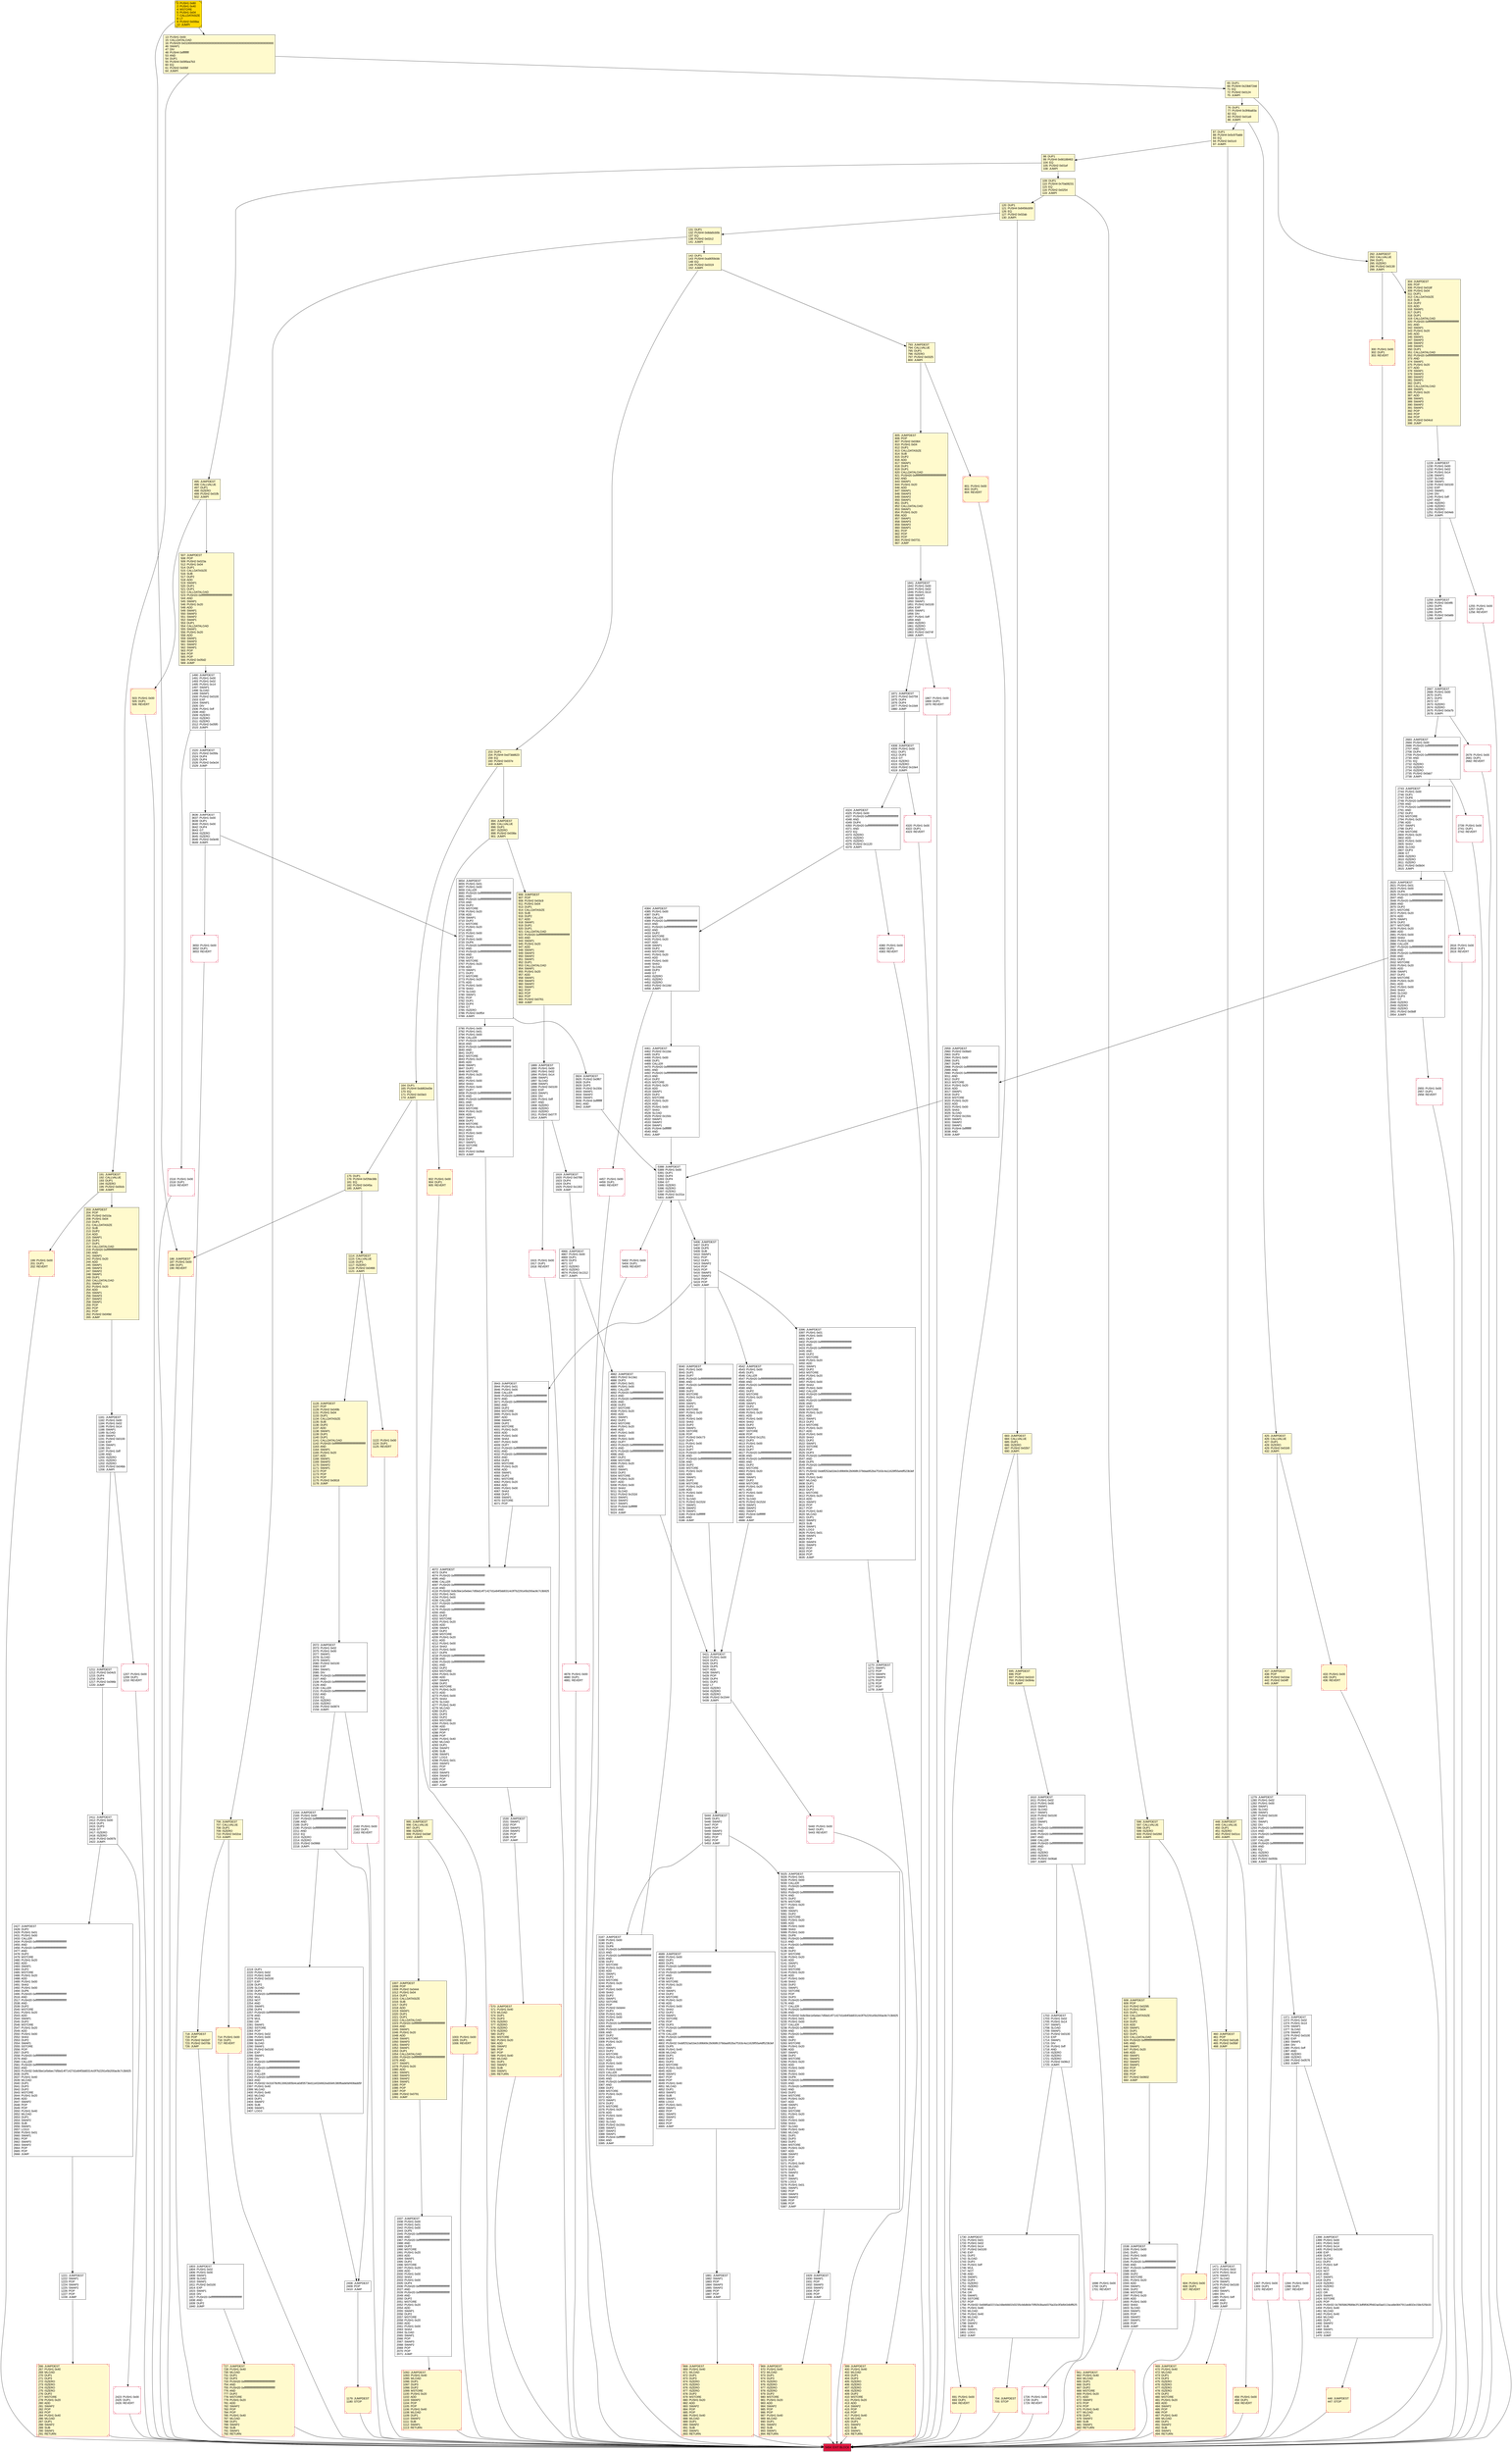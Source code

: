 digraph G {
bgcolor=transparent rankdir=UD;
node [shape=box style=filled color=black fillcolor=white fontname=arial fontcolor=black];
1702 [label="1702: JUMPDEST\l1703: PUSH1 0x02\l1705: PUSH1 0x14\l1707: SWAP1\l1708: SLOAD\l1709: SWAP1\l1710: PUSH2 0x0100\l1713: EXP\l1714: SWAP1\l1715: DIV\l1716: PUSH1 0xff\l1718: AND\l1719: ISZERO\l1720: ISZERO\l1721: ISZERO\l1722: PUSH2 0x06c2\l1725: JUMPI\l" ];
1698 [label="1698: PUSH1 0x00\l1700: DUP1\l1701: REVERT\l" shape=Msquare color=crimson ];
1871 [label="1871: JUMPDEST\l1872: PUSH2 0x0759\l1875: DUP4\l1876: DUP4\l1877: PUSH2 0x10d4\l1880: JUMP\l" ];
570 [label="570: JUMPDEST\l571: PUSH1 0x40\l573: MLOAD\l574: DUP1\l575: DUP3\l576: ISZERO\l577: ISZERO\l578: ISZERO\l579: ISZERO\l580: DUP2\l581: MSTORE\l582: PUSH1 0x20\l584: ADD\l585: SWAP2\l586: POP\l587: POP\l588: PUSH1 0x40\l590: MLOAD\l591: DUP1\l592: SWAP2\l593: SUB\l594: SWAP1\l595: RETURN\l" fillcolor=lemonchiffon shape=Msquare color=crimson ];
683 [label="683: JUMPDEST\l684: CALLVALUE\l685: DUP1\l686: ISZERO\l687: PUSH2 0x02b7\l690: JUMPI\l" fillcolor=lemonchiffon ];
1279 [label="1279: JUMPDEST\l1280: PUSH1 0x02\l1282: PUSH1 0x00\l1284: SWAP1\l1285: SLOAD\l1286: SWAP1\l1287: PUSH2 0x0100\l1290: EXP\l1291: SWAP1\l1292: DIV\l1293: PUSH20 0xffffffffffffffffffffffffffffffffffffffff\l1314: AND\l1315: PUSH20 0xffffffffffffffffffffffffffffffffffffffff\l1336: AND\l1337: CALLER\l1338: PUSH20 0xffffffffffffffffffffffffffffffffffffffff\l1359: AND\l1360: EQ\l1361: ISZERO\l1362: ISZERO\l1363: PUSH2 0x055b\l1366: JUMPI\l" ];
1520 [label="1520: JUMPDEST\l1521: PUSH2 0x05fa\l1524: DUP4\l1525: DUP4\l1526: PUSH2 0x0e34\l1529: JUMP\l" ];
1471 [label="1471: JUMPDEST\l1472: PUSH1 0x02\l1474: PUSH1 0x14\l1476: SWAP1\l1477: SLOAD\l1478: SWAP1\l1479: PUSH2 0x0100\l1482: EXP\l1483: SWAP1\l1484: DIV\l1485: PUSH1 0xff\l1487: AND\l1488: DUP2\l1489: JUMP\l" ];
1179 [label="1179: JUMPDEST\l1180: STOP\l" fillcolor=lemonchiffon shape=Msquare color=crimson ];
433 [label="433: PUSH1 0x00\l435: DUP1\l436: REVERT\l" fillcolor=lemonchiffon shape=Msquare color=crimson ];
691 [label="691: PUSH1 0x00\l693: DUP1\l694: REVERT\l" fillcolor=lemonchiffon shape=Msquare color=crimson ];
2739 [label="2739: PUSH1 0x00\l2741: DUP1\l2742: REVERT\l" shape=Msquare color=crimson ];
1937 [label="1937: JUMPDEST\l1938: PUSH1 0x00\l1940: PUSH1 0x01\l1942: PUSH1 0x00\l1944: DUP5\l1945: PUSH20 0xffffffffffffffffffffffffffffffffffffffff\l1966: AND\l1967: PUSH20 0xffffffffffffffffffffffffffffffffffffffff\l1988: AND\l1989: DUP2\l1990: MSTORE\l1991: PUSH1 0x20\l1993: ADD\l1994: SWAP1\l1995: DUP2\l1996: MSTORE\l1997: PUSH1 0x20\l1999: ADD\l2000: PUSH1 0x00\l2002: SHA3\l2003: PUSH1 0x00\l2005: DUP4\l2006: PUSH20 0xffffffffffffffffffffffffffffffffffffffff\l2027: AND\l2028: PUSH20 0xffffffffffffffffffffffffffffffffffffffff\l2049: AND\l2050: DUP2\l2051: MSTORE\l2052: PUSH1 0x20\l2054: ADD\l2055: SWAP1\l2056: DUP2\l2057: MSTORE\l2058: PUSH1 0x20\l2060: ADD\l2061: PUSH1 0x00\l2063: SHA3\l2064: SLOAD\l2065: SWAP1\l2066: POP\l2067: SWAP3\l2068: SWAP2\l2069: POP\l2070: POP\l2071: JUMP\l" ];
1207 [label="1207: PUSH1 0x00\l1209: DUP1\l1210: REVERT\l" shape=Msquare color=crimson ];
5406 [label="5406: JUMPDEST\l5407: DUP3\l5408: DUP5\l5409: SUB\l5410: SWAP1\l5411: POP\l5412: DUP1\l5413: SWAP2\l5414: POP\l5415: POP\l5416: SWAP3\l5417: SWAP2\l5418: POP\l5419: POP\l5420: JUMP\l" ];
425 [label="425: JUMPDEST\l426: CALLVALUE\l427: DUP1\l428: ISZERO\l429: PUSH2 0x01b5\l432: JUMPI\l" fillcolor=lemonchiffon ];
1726 [label="1726: PUSH1 0x00\l1728: DUP1\l1729: REVERT\l" shape=Msquare color=crimson ];
1398 [label="1398: JUMPDEST\l1399: PUSH1 0x00\l1401: PUSH1 0x02\l1403: PUSH1 0x14\l1405: PUSH2 0x0100\l1408: EXP\l1409: DUP2\l1410: SLOAD\l1411: DUP2\l1412: PUSH1 0xff\l1414: MUL\l1415: NOT\l1416: AND\l1417: SWAP1\l1418: DUP4\l1419: ISZERO\l1420: ISZERO\l1421: MUL\l1422: OR\l1423: SWAP1\l1424: SSTORE\l1425: POP\l1426: PUSH32 0x7805862f689e2f13df9f062ff482ad3ad112aca9e0847911ed832e158c525b33\l1459: PUSH1 0x40\l1461: MLOAD\l1462: PUSH1 0x40\l1464: MLOAD\l1465: DUP1\l1466: SWAP2\l1467: SUB\l1468: SWAP1\l1469: LOG1\l1470: JUMP\l" ];
2072 [label="2072: JUMPDEST\l2073: PUSH1 0x02\l2075: PUSH1 0x00\l2077: SWAP1\l2078: SLOAD\l2079: SWAP1\l2080: PUSH2 0x0100\l2083: EXP\l2084: SWAP1\l2085: DIV\l2086: PUSH20 0xffffffffffffffffffffffffffffffffffffffff\l2107: AND\l2108: PUSH20 0xffffffffffffffffffffffffffffffffffffffff\l2129: AND\l2130: CALLER\l2131: PUSH20 0xffffffffffffffffffffffffffffffffffffffff\l2152: AND\l2153: EQ\l2154: ISZERO\l2155: ISZERO\l2156: PUSH2 0x0874\l2159: JUMPI\l" ];
661 [label="661: JUMPDEST\l662: PUSH1 0x40\l664: MLOAD\l665: DUP1\l666: DUP3\l667: DUP2\l668: MSTORE\l669: PUSH1 0x20\l671: ADD\l672: SWAP2\l673: POP\l674: POP\l675: PUSH1 0x40\l677: MLOAD\l678: DUP1\l679: SWAP2\l680: SUB\l681: SWAP1\l682: RETURN\l" fillcolor=lemonchiffon shape=Msquare color=crimson ];
13 [label="13: PUSH1 0x00\l15: CALLDATALOAD\l16: PUSH29 0x0100000000000000000000000000000000000000000000000000000000\l46: SWAP1\l47: DIV\l48: PUSH4 0xffffffff\l53: AND\l54: DUP1\l55: PUSH4 0x095ea7b3\l60: EQ\l61: PUSH2 0x00bf\l64: JUMPI\l" fillcolor=lemonchiffon ];
718 [label="718: JUMPDEST\l719: POP\l720: PUSH2 0x02d7\l723: PUSH2 0x070b\l726: JUMP\l" fillcolor=lemonchiffon ];
902 [label="902: PUSH1 0x00\l904: DUP1\l905: REVERT\l" fillcolor=lemonchiffon shape=Msquare color=crimson ];
1929 [label="1929: JUMPDEST\l1930: SWAP1\l1931: POP\l1932: SWAP3\l1933: SWAP2\l1934: POP\l1935: POP\l1936: JUMP\l" ];
5444 [label="5444: JUMPDEST\l5445: DUP1\l5446: SWAP2\l5447: POP\l5448: POP\l5449: SWAP3\l5450: SWAP2\l5451: POP\l5452: POP\l5453: JUMP\l" ];
446 [label="446: JUMPDEST\l447: STOP\l" fillcolor=lemonchiffon shape=Msquare color=crimson ];
2955 [label="2955: PUSH1 0x00\l2957: DUP1\l2958: REVERT\l" shape=Msquare color=crimson ];
5421 [label="5421: JUMPDEST\l5422: PUSH1 0x00\l5424: DUP1\l5425: DUP3\l5426: DUP5\l5427: ADD\l5428: SWAP1\l5429: POP\l5430: DUP4\l5431: DUP2\l5432: LT\l5433: ISZERO\l5434: ISZERO\l5435: ISZERO\l5436: PUSH2 0x1544\l5439: JUMPI\l" ];
805 [label="805: JUMPDEST\l806: POP\l807: PUSH2 0x0364\l810: PUSH1 0x04\l812: DUP1\l813: CALLDATASIZE\l814: SUB\l815: DUP2\l816: ADD\l817: SWAP1\l818: DUP1\l819: DUP1\l820: CALLDATALOAD\l821: PUSH20 0xffffffffffffffffffffffffffffffffffffffff\l842: AND\l843: SWAP1\l844: PUSH1 0x20\l846: ADD\l847: SWAP1\l848: SWAP3\l849: SWAP2\l850: SWAP1\l851: DUP1\l852: CALLDATALOAD\l853: SWAP1\l854: PUSH1 0x20\l856: ADD\l857: SWAP1\l858: SWAP3\l859: SWAP2\l860: SWAP1\l861: POP\l862: POP\l863: POP\l864: PUSH2 0x0731\l867: JUMP\l" fillcolor=lemonchiffon ];
2411 [label="2411: JUMPDEST\l2412: PUSH1 0x00\l2414: DUP1\l2415: DUP3\l2416: GT\l2417: ISZERO\l2418: ISZERO\l2419: PUSH2 0x097b\l2422: JUMPI\l" ];
1841 [label="1841: JUMPDEST\l1842: PUSH1 0x00\l1844: PUSH1 0x02\l1846: PUSH1 0x14\l1848: SWAP1\l1849: SLOAD\l1850: SWAP1\l1851: PUSH2 0x0100\l1854: EXP\l1855: SWAP1\l1856: DIV\l1857: PUSH1 0xff\l1859: AND\l1860: ISZERO\l1861: ISZERO\l1862: ISZERO\l1863: PUSH2 0x074f\l1866: JUMPI\l" ];
4072 [label="4072: JUMPDEST\l4073: DUP4\l4074: PUSH20 0xffffffffffffffffffffffffffffffffffffffff\l4095: AND\l4096: CALLER\l4097: PUSH20 0xffffffffffffffffffffffffffffffffffffffff\l4118: AND\l4119: PUSH32 0x8c5be1e5ebec7d5bd14f71427d1e84f3dd0314c0f7b2291e5b200ac8c7c3b925\l4152: PUSH1 0x01\l4154: PUSH1 0x00\l4156: CALLER\l4157: PUSH20 0xffffffffffffffffffffffffffffffffffffffff\l4178: AND\l4179: PUSH20 0xffffffffffffffffffffffffffffffffffffffff\l4200: AND\l4201: DUP2\l4202: MSTORE\l4203: PUSH1 0x20\l4205: ADD\l4206: SWAP1\l4207: DUP2\l4208: MSTORE\l4209: PUSH1 0x20\l4211: ADD\l4212: PUSH1 0x00\l4214: SHA3\l4215: PUSH1 0x00\l4217: DUP9\l4218: PUSH20 0xffffffffffffffffffffffffffffffffffffffff\l4239: AND\l4240: PUSH20 0xffffffffffffffffffffffffffffffffffffffff\l4261: AND\l4262: DUP2\l4263: MSTORE\l4264: PUSH1 0x20\l4266: ADD\l4267: SWAP1\l4268: DUP2\l4269: MSTORE\l4270: PUSH1 0x20\l4272: ADD\l4273: PUSH1 0x00\l4275: SHA3\l4276: SLOAD\l4277: PUSH1 0x40\l4279: MLOAD\l4280: DUP1\l4281: DUP3\l4282: DUP2\l4283: MSTORE\l4284: PUSH1 0x20\l4286: ADD\l4287: SWAP2\l4288: POP\l4289: POP\l4290: PUSH1 0x40\l4292: MLOAD\l4293: DUP1\l4294: SWAP2\l4295: SUB\l4296: SWAP1\l4297: LOG3\l4298: PUSH1 0x01\l4300: SWAP2\l4301: POP\l4302: POP\l4303: SWAP3\l4304: SWAP2\l4305: POP\l4306: POP\l4307: JUMP\l" ];
266 [label="266: JUMPDEST\l267: PUSH1 0x40\l269: MLOAD\l270: DUP1\l271: DUP3\l272: ISZERO\l273: ISZERO\l274: ISZERO\l275: ISZERO\l276: DUP2\l277: MSTORE\l278: PUSH1 0x20\l280: ADD\l281: SWAP2\l282: POP\l283: POP\l284: PUSH1 0x40\l286: MLOAD\l287: DUP1\l288: SWAP2\l289: SUB\l290: SWAP1\l291: RETURN\l" fillcolor=lemonchiffon shape=Msquare color=crimson ];
191 [label="191: JUMPDEST\l192: CALLVALUE\l193: DUP1\l194: ISZERO\l195: PUSH2 0x00cb\l198: JUMPI\l" fillcolor=lemonchiffon ];
695 [label="695: JUMPDEST\l696: POP\l697: PUSH2 0x02c0\l700: PUSH2 0x064a\l703: JUMP\l" fillcolor=lemonchiffon ];
1181 [label="1181: JUMPDEST\l1182: PUSH1 0x00\l1184: PUSH1 0x02\l1186: PUSH1 0x14\l1188: SWAP1\l1189: SLOAD\l1190: SWAP1\l1191: PUSH2 0x0100\l1194: EXP\l1195: SWAP1\l1196: DIV\l1197: PUSH1 0xff\l1199: AND\l1200: ISZERO\l1201: ISZERO\l1202: ISZERO\l1203: PUSH2 0x04bb\l1206: JUMPI\l" ];
87 [label="87: DUP1\l88: PUSH4 0x5c975abb\l93: EQ\l94: PUSH2 0x01c0\l97: JUMPI\l" fillcolor=lemonchiffon ];
4320 [label="4320: PUSH1 0x00\l4322: DUP1\l4323: REVERT\l" shape=Msquare color=crimson ];
175 [label="175: DUP1\l176: PUSH4 0xf2fde38b\l181: EQ\l182: PUSH2 0x045a\l185: JUMPI\l" fillcolor=lemonchiffon ];
1889 [label="1889: JUMPDEST\l1890: PUSH1 0x00\l1892: PUSH1 0x02\l1894: PUSH1 0x14\l1896: SWAP1\l1897: SLOAD\l1898: SWAP1\l1899: PUSH2 0x0100\l1902: EXP\l1903: SWAP1\l1904: DIV\l1905: PUSH1 0xff\l1907: AND\l1908: ISZERO\l1909: ISZERO\l1910: ISZERO\l1911: PUSH2 0x077f\l1914: JUMPI\l" ];
1255 [label="1255: PUSH1 0x00\l1257: DUP1\l1258: REVERT\l" shape=Msquare color=crimson ];
1003 [label="1003: PUSH1 0x00\l1005: DUP1\l1006: REVERT\l" fillcolor=lemonchiffon shape=Msquare color=crimson ];
1516 [label="1516: PUSH1 0x00\l1518: DUP1\l1519: REVERT\l" shape=Msquare color=crimson ];
5454 [label="5454: EXIT BLOCK\l" fillcolor=crimson ];
2408 [label="2408: JUMPDEST\l2409: POP\l2410: JUMP\l" ];
906 [label="906: JUMPDEST\l907: POP\l908: PUSH2 0x03c9\l911: PUSH1 0x04\l913: DUP1\l914: CALLDATASIZE\l915: SUB\l916: DUP2\l917: ADD\l918: SWAP1\l919: DUP1\l920: DUP1\l921: CALLDATALOAD\l922: PUSH20 0xffffffffffffffffffffffffffffffffffffffff\l943: AND\l944: SWAP1\l945: PUSH1 0x20\l947: ADD\l948: SWAP1\l949: SWAP3\l950: SWAP2\l951: SWAP1\l952: DUP1\l953: CALLDATALOAD\l954: SWAP1\l955: PUSH1 0x20\l957: ADD\l958: SWAP1\l959: SWAP3\l960: SWAP2\l961: SWAP1\l962: POP\l963: POP\l964: POP\l965: PUSH2 0x0761\l968: JUMP\l" fillcolor=lemonchiffon ];
704 [label="704: JUMPDEST\l705: STOP\l" fillcolor=lemonchiffon shape=Msquare color=crimson ];
4384 [label="4384: JUMPDEST\l4385: PUSH1 0x00\l4387: DUP1\l4388: CALLER\l4389: PUSH20 0xffffffffffffffffffffffffffffffffffffffff\l4410: AND\l4411: PUSH20 0xffffffffffffffffffffffffffffffffffffffff\l4432: AND\l4433: DUP2\l4434: MSTORE\l4435: PUSH1 0x20\l4437: ADD\l4438: SWAP1\l4439: DUP2\l4440: MSTORE\l4441: PUSH1 0x20\l4443: ADD\l4444: PUSH1 0x00\l4446: SHA3\l4447: SLOAD\l4448: DUP3\l4449: GT\l4450: ISZERO\l4451: ISZERO\l4452: ISZERO\l4453: PUSH2 0x116d\l4456: JUMPI\l" ];
76 [label="76: DUP1\l77: PUSH4 0x3f4ba83a\l82: EQ\l83: PUSH2 0x01a9\l86: JUMPI\l" fillcolor=lemonchiffon ];
503 [label="503: PUSH1 0x00\l505: DUP1\l506: REVERT\l" fillcolor=lemonchiffon shape=Msquare color=crimson ];
1211 [label="1211: JUMPDEST\l1212: PUSH2 0x04c5\l1215: DUP4\l1216: DUP4\l1217: PUSH2 0x096b\l1220: JUMP\l" ];
3187 [label="3187: JUMPDEST\l3188: PUSH1 0x00\l3190: DUP1\l3191: DUP6\l3192: PUSH20 0xffffffffffffffffffffffffffffffffffffffff\l3213: AND\l3214: PUSH20 0xffffffffffffffffffffffffffffffffffffffff\l3235: AND\l3236: DUP2\l3237: MSTORE\l3238: PUSH1 0x20\l3240: ADD\l3241: SWAP1\l3242: DUP2\l3243: MSTORE\l3244: PUSH1 0x20\l3246: ADD\l3247: PUSH1 0x00\l3249: SHA3\l3250: DUP2\l3251: SWAP1\l3252: SSTORE\l3253: POP\l3254: PUSH2 0x0d44\l3257: DUP3\l3258: PUSH1 0x01\l3260: PUSH1 0x00\l3262: DUP8\l3263: PUSH20 0xffffffffffffffffffffffffffffffffffffffff\l3284: AND\l3285: PUSH20 0xffffffffffffffffffffffffffffffffffffffff\l3306: AND\l3307: DUP2\l3308: MSTORE\l3309: PUSH1 0x20\l3311: ADD\l3312: SWAP1\l3313: DUP2\l3314: MSTORE\l3315: PUSH1 0x20\l3317: ADD\l3318: PUSH1 0x00\l3320: SHA3\l3321: PUSH1 0x00\l3323: CALLER\l3324: PUSH20 0xffffffffffffffffffffffffffffffffffffffff\l3345: AND\l3346: PUSH20 0xffffffffffffffffffffffffffffffffffffffff\l3367: AND\l3368: DUP2\l3369: MSTORE\l3370: PUSH1 0x20\l3372: ADD\l3373: SWAP1\l3374: DUP2\l3375: MSTORE\l3376: PUSH1 0x20\l3378: ADD\l3379: PUSH1 0x00\l3381: SHA3\l3382: SLOAD\l3383: PUSH2 0x150c\l3386: SWAP1\l3387: SWAP2\l3388: SWAP1\l3389: PUSH4 0xffffffff\l3394: AND\l3395: JUMP\l" ];
868 [label="868: JUMPDEST\l869: PUSH1 0x40\l871: MLOAD\l872: DUP1\l873: DUP3\l874: ISZERO\l875: ISZERO\l876: ISZERO\l877: ISZERO\l878: DUP2\l879: MSTORE\l880: PUSH1 0x20\l882: ADD\l883: SWAP2\l884: POP\l885: POP\l886: PUSH1 0x40\l888: MLOAD\l889: DUP1\l890: SWAP2\l891: SUB\l892: SWAP1\l893: RETURN\l" fillcolor=lemonchiffon shape=Msquare color=crimson ];
1530 [label="1530: JUMPDEST\l1531: SWAP1\l1532: POP\l1533: SWAP3\l1534: SWAP2\l1535: POP\l1536: POP\l1537: JUMP\l" ];
793 [label="793: JUMPDEST\l794: CALLVALUE\l795: DUP1\l796: ISZERO\l797: PUSH2 0x0325\l800: JUMPI\l" fillcolor=lemonchiffon ];
2959 [label="2959: JUMPDEST\l2960: PUSH2 0x0be0\l2963: DUP3\l2964: PUSH1 0x00\l2966: DUP1\l2967: DUP8\l2968: PUSH20 0xffffffffffffffffffffffffffffffffffffffff\l2989: AND\l2990: PUSH20 0xffffffffffffffffffffffffffffffffffffffff\l3011: AND\l3012: DUP2\l3013: MSTORE\l3014: PUSH1 0x20\l3016: ADD\l3017: SWAP1\l3018: DUP2\l3019: MSTORE\l3020: PUSH1 0x20\l3022: ADD\l3023: PUSH1 0x00\l3025: SHA3\l3026: SLOAD\l3027: PUSH2 0x150c\l3030: SWAP1\l3031: SWAP2\l3032: SWAP1\l3033: PUSH4 0xffffffff\l3038: AND\l3039: JUMP\l" ];
5025 [label="5025: JUMPDEST\l5026: PUSH1 0x01\l5028: PUSH1 0x00\l5030: CALLER\l5031: PUSH20 0xffffffffffffffffffffffffffffffffffffffff\l5052: AND\l5053: PUSH20 0xffffffffffffffffffffffffffffffffffffffff\l5074: AND\l5075: DUP2\l5076: MSTORE\l5077: PUSH1 0x20\l5079: ADD\l5080: SWAP1\l5081: DUP2\l5082: MSTORE\l5083: PUSH1 0x20\l5085: ADD\l5086: PUSH1 0x00\l5088: SHA3\l5089: PUSH1 0x00\l5091: DUP6\l5092: PUSH20 0xffffffffffffffffffffffffffffffffffffffff\l5113: AND\l5114: PUSH20 0xffffffffffffffffffffffffffffffffffffffff\l5135: AND\l5136: DUP2\l5137: MSTORE\l5138: PUSH1 0x20\l5140: ADD\l5141: SWAP1\l5142: DUP2\l5143: MSTORE\l5144: PUSH1 0x20\l5146: ADD\l5147: PUSH1 0x00\l5149: SHA3\l5150: DUP2\l5151: SWAP1\l5152: SSTORE\l5153: POP\l5154: DUP3\l5155: PUSH20 0xffffffffffffffffffffffffffffffffffffffff\l5176: AND\l5177: CALLER\l5178: PUSH20 0xffffffffffffffffffffffffffffffffffffffff\l5199: AND\l5200: PUSH32 0x8c5be1e5ebec7d5bd14f71427d1e84f3dd0314c0f7b2291e5b200ac8c7c3b925\l5233: PUSH1 0x01\l5235: PUSH1 0x00\l5237: CALLER\l5238: PUSH20 0xffffffffffffffffffffffffffffffffffffffff\l5259: AND\l5260: PUSH20 0xffffffffffffffffffffffffffffffffffffffff\l5281: AND\l5282: DUP2\l5283: MSTORE\l5284: PUSH1 0x20\l5286: ADD\l5287: SWAP1\l5288: DUP2\l5289: MSTORE\l5290: PUSH1 0x20\l5292: ADD\l5293: PUSH1 0x00\l5295: SHA3\l5296: PUSH1 0x00\l5298: DUP8\l5299: PUSH20 0xffffffffffffffffffffffffffffffffffffffff\l5320: AND\l5321: PUSH20 0xffffffffffffffffffffffffffffffffffffffff\l5342: AND\l5343: DUP2\l5344: MSTORE\l5345: PUSH1 0x20\l5347: ADD\l5348: SWAP1\l5349: DUP2\l5350: MSTORE\l5351: PUSH1 0x20\l5353: ADD\l5354: PUSH1 0x00\l5356: SHA3\l5357: SLOAD\l5358: PUSH1 0x40\l5360: MLOAD\l5361: DUP1\l5362: DUP3\l5363: DUP2\l5364: MSTORE\l5365: PUSH1 0x20\l5367: ADD\l5368: SWAP2\l5369: POP\l5370: POP\l5371: PUSH1 0x40\l5373: MLOAD\l5374: DUP1\l5375: SWAP2\l5376: SUB\l5377: SWAP1\l5378: LOG3\l5379: PUSH1 0x01\l5381: SWAP1\l5382: POP\l5383: SWAP3\l5384: SWAP2\l5385: POP\l5386: POP\l5387: JUMP\l" ];
1126 [label="1126: JUMPDEST\l1127: POP\l1128: PUSH2 0x049b\l1131: PUSH1 0x04\l1133: DUP1\l1134: CALLDATASIZE\l1135: SUB\l1136: DUP2\l1137: ADD\l1138: SWAP1\l1139: DUP1\l1140: DUP1\l1141: CALLDATALOAD\l1142: PUSH20 0xffffffffffffffffffffffffffffffffffffffff\l1163: AND\l1164: SWAP1\l1165: PUSH1 0x20\l1167: ADD\l1168: SWAP1\l1169: SWAP3\l1170: SWAP2\l1171: SWAP1\l1172: POP\l1173: POP\l1174: POP\l1175: PUSH2 0x0818\l1178: JUMP\l" fillcolor=lemonchiffon ];
1221 [label="1221: JUMPDEST\l1222: SWAP1\l1223: POP\l1224: SWAP3\l1225: SWAP2\l1226: POP\l1227: POP\l1228: JUMP\l" ];
120 [label="120: DUP1\l121: PUSH4 0x8456cb59\l126: EQ\l127: PUSH2 0x02ab\l130: JUMPI\l" fillcolor=lemonchiffon ];
199 [label="199: PUSH1 0x00\l201: DUP1\l202: REVERT\l" fillcolor=lemonchiffon shape=Msquare color=crimson ];
460 [label="460: JUMPDEST\l461: POP\l462: PUSH2 0x01d5\l465: PUSH2 0x05bf\l468: JUMP\l" fillcolor=lemonchiffon ];
456 [label="456: PUSH1 0x00\l458: DUP1\l459: REVERT\l" fillcolor=lemonchiffon shape=Msquare color=crimson ];
714 [label="714: PUSH1 0x00\l716: DUP1\l717: REVERT\l" fillcolor=lemonchiffon shape=Msquare color=crimson ];
1229 [label="1229: JUMPDEST\l1230: PUSH1 0x00\l1232: PUSH1 0x02\l1234: PUSH1 0x14\l1236: SWAP1\l1237: SLOAD\l1238: SWAP1\l1239: PUSH2 0x0100\l1242: EXP\l1243: SWAP1\l1244: DIV\l1245: PUSH1 0xff\l1247: AND\l1248: ISZERO\l1249: ISZERO\l1250: ISZERO\l1251: PUSH2 0x04eb\l1254: JUMPI\l" ];
3790 [label="3790: PUSH1 0x00\l3792: PUSH1 0x01\l3794: PUSH1 0x00\l3796: CALLER\l3797: PUSH20 0xffffffffffffffffffffffffffffffffffffffff\l3818: AND\l3819: PUSH20 0xffffffffffffffffffffffffffffffffffffffff\l3840: AND\l3841: DUP2\l3842: MSTORE\l3843: PUSH1 0x20\l3845: ADD\l3846: SWAP1\l3847: DUP2\l3848: MSTORE\l3849: PUSH1 0x20\l3851: ADD\l3852: PUSH1 0x00\l3854: SHA3\l3855: PUSH1 0x00\l3857: DUP7\l3858: PUSH20 0xffffffffffffffffffffffffffffffffffffffff\l3879: AND\l3880: PUSH20 0xffffffffffffffffffffffffffffffffffffffff\l3901: AND\l3902: DUP2\l3903: MSTORE\l3904: PUSH1 0x20\l3906: ADD\l3907: SWAP1\l3908: DUP2\l3909: MSTORE\l3910: PUSH1 0x20\l3912: ADD\l3913: PUSH1 0x00\l3915: SHA3\l3916: DUP2\l3917: SWAP1\l3918: SSTORE\l3919: POP\l3920: PUSH2 0x0fe8\l3923: JUMP\l" ];
142 [label="142: DUP1\l143: PUSH4 0xa9059cbb\l148: EQ\l149: PUSH2 0x0319\l152: JUMPI\l" fillcolor=lemonchiffon ];
1610 [label="1610: JUMPDEST\l1611: PUSH1 0x02\l1613: PUSH1 0x00\l1615: SWAP1\l1616: SLOAD\l1617: SWAP1\l1618: PUSH2 0x0100\l1621: EXP\l1622: SWAP1\l1623: DIV\l1624: PUSH20 0xffffffffffffffffffffffffffffffffffffffff\l1645: AND\l1646: PUSH20 0xffffffffffffffffffffffffffffffffffffffff\l1667: AND\l1668: CALLER\l1669: PUSH20 0xffffffffffffffffffffffffffffffffffffffff\l1690: AND\l1691: EQ\l1692: ISZERO\l1693: ISZERO\l1694: PUSH2 0x06a6\l1697: JUMPI\l" ];
2219 [label="2219: DUP1\l2220: PUSH1 0x02\l2222: PUSH1 0x00\l2224: PUSH2 0x0100\l2227: EXP\l2228: DUP2\l2229: SLOAD\l2230: DUP2\l2231: PUSH20 0xffffffffffffffffffffffffffffffffffffffff\l2252: MUL\l2253: NOT\l2254: AND\l2255: SWAP1\l2256: DUP4\l2257: PUSH20 0xffffffffffffffffffffffffffffffffffffffff\l2278: AND\l2279: MUL\l2280: OR\l2281: SWAP1\l2282: SSTORE\l2283: POP\l2284: PUSH1 0x02\l2286: PUSH1 0x00\l2288: SWAP1\l2289: SLOAD\l2290: SWAP1\l2291: PUSH2 0x0100\l2294: EXP\l2295: SWAP1\l2296: DIV\l2297: PUSH20 0xffffffffffffffffffffffffffffffffffffffff\l2318: AND\l2319: PUSH20 0xffffffffffffffffffffffffffffffffffffffff\l2340: AND\l2341: CALLER\l2342: PUSH20 0xffffffffffffffffffffffffffffffffffffffff\l2363: AND\l2364: PUSH32 0x31678cf613062d05b4ca0df3573ed11e02e662ea50efc380fbadefaf408add5f\l2397: PUSH1 0x40\l2399: MLOAD\l2400: PUSH1 0x40\l2402: MLOAD\l2403: DUP1\l2404: SWAP2\l2405: SUB\l2406: SWAP1\l2407: LOG3\l" ];
203 [label="203: JUMPDEST\l204: POP\l205: PUSH2 0x010a\l208: PUSH1 0x04\l210: DUP1\l211: CALLDATASIZE\l212: SUB\l213: DUP2\l214: ADD\l215: SWAP1\l216: DUP1\l217: DUP1\l218: CALLDATALOAD\l219: PUSH20 0xffffffffffffffffffffffffffffffffffffffff\l240: AND\l241: SWAP1\l242: PUSH1 0x20\l244: ADD\l245: SWAP1\l246: SWAP3\l247: SWAP2\l248: SWAP1\l249: DUP1\l250: CALLDATALOAD\l251: SWAP1\l252: PUSH1 0x20\l254: ADD\l255: SWAP1\l256: SWAP3\l257: SWAP2\l258: SWAP1\l259: POP\l260: POP\l261: POP\l262: PUSH2 0x049d\l265: JUMP\l" fillcolor=lemonchiffon ];
596 [label="596: JUMPDEST\l597: CALLVALUE\l598: DUP1\l599: ISZERO\l600: PUSH2 0x0260\l603: JUMPI\l" fillcolor=lemonchiffon ];
801 [label="801: PUSH1 0x00\l803: DUP1\l804: REVERT\l" fillcolor=lemonchiffon shape=Msquare color=crimson ];
2164 [label="2164: JUMPDEST\l2165: PUSH1 0x00\l2167: PUSH20 0xffffffffffffffffffffffffffffffffffffffff\l2188: AND\l2189: DUP2\l2190: PUSH20 0xffffffffffffffffffffffffffffffffffffffff\l2211: AND\l2212: EQ\l2213: ISZERO\l2214: ISZERO\l2215: PUSH2 0x0968\l2218: JUMPI\l" ];
164 [label="164: DUP1\l165: PUSH4 0xdd62ed3e\l170: EQ\l171: PUSH2 0x03e3\l174: JUMPI\l" fillcolor=lemonchiffon ];
995 [label="995: JUMPDEST\l996: CALLVALUE\l997: DUP1\l998: ISZERO\l999: PUSH2 0x03ef\l1002: JUMPI\l" fillcolor=lemonchiffon ];
727 [label="727: JUMPDEST\l728: PUSH1 0x40\l730: MLOAD\l731: DUP1\l732: DUP3\l733: PUSH20 0xffffffffffffffffffffffffffffffffffffffff\l754: AND\l755: PUSH20 0xffffffffffffffffffffffffffffffffffffffff\l776: AND\l777: DUP2\l778: MSTORE\l779: PUSH1 0x20\l781: ADD\l782: SWAP2\l783: POP\l784: POP\l785: PUSH1 0x40\l787: MLOAD\l788: DUP1\l789: SWAP2\l790: SUB\l791: SWAP1\l792: RETURN\l" fillcolor=lemonchiffon shape=Msquare color=crimson ];
448 [label="448: JUMPDEST\l449: CALLVALUE\l450: DUP1\l451: ISZERO\l452: PUSH2 0x01cc\l455: JUMPI\l" fillcolor=lemonchiffon ];
153 [label="153: DUP1\l154: PUSH4 0xd73dd623\l159: EQ\l160: PUSH2 0x037e\l163: JUMPI\l" fillcolor=lemonchiffon ];
1007 [label="1007: JUMPDEST\l1008: POP\l1009: PUSH2 0x0444\l1012: PUSH1 0x04\l1014: DUP1\l1015: CALLDATASIZE\l1016: SUB\l1017: DUP2\l1018: ADD\l1019: SWAP1\l1020: DUP1\l1021: DUP1\l1022: CALLDATALOAD\l1023: PUSH20 0xffffffffffffffffffffffffffffffffffffffff\l1044: AND\l1045: SWAP1\l1046: PUSH1 0x20\l1048: ADD\l1049: SWAP1\l1050: SWAP3\l1051: SWAP2\l1052: SWAP1\l1053: DUP1\l1054: CALLDATALOAD\l1055: PUSH20 0xffffffffffffffffffffffffffffffffffffffff\l1076: AND\l1077: SWAP1\l1078: PUSH1 0x20\l1080: ADD\l1081: SWAP1\l1082: SWAP3\l1083: SWAP2\l1084: SWAP1\l1085: POP\l1086: POP\l1087: POP\l1088: PUSH2 0x0791\l1091: JUMP\l" fillcolor=lemonchiffon ];
300 [label="300: PUSH1 0x00\l302: DUP1\l303: REVERT\l" fillcolor=lemonchiffon shape=Msquare color=crimson ];
5388 [label="5388: JUMPDEST\l5389: PUSH1 0x00\l5391: DUP1\l5392: DUP4\l5393: DUP4\l5394: GT\l5395: ISZERO\l5396: ISZERO\l5397: ISZERO\l5398: PUSH2 0x151e\l5401: JUMPI\l" ];
304 [label="304: JUMPDEST\l305: POP\l306: PUSH2 0x018f\l309: PUSH1 0x04\l311: DUP1\l312: CALLDATASIZE\l313: SUB\l314: DUP2\l315: ADD\l316: SWAP1\l317: DUP1\l318: DUP1\l319: CALLDATALOAD\l320: PUSH20 0xffffffffffffffffffffffffffffffffffffffff\l341: AND\l342: SWAP1\l343: PUSH1 0x20\l345: ADD\l346: SWAP1\l347: SWAP3\l348: SWAP2\l349: SWAP1\l350: DUP1\l351: CALLDATALOAD\l352: PUSH20 0xffffffffffffffffffffffffffffffffffffffff\l373: AND\l374: SWAP1\l375: PUSH1 0x20\l377: ADD\l378: SWAP1\l379: SWAP3\l380: SWAP2\l381: SWAP1\l382: DUP1\l383: CALLDATALOAD\l384: SWAP1\l385: PUSH1 0x20\l387: ADD\l388: SWAP1\l389: SWAP3\l390: SWAP2\l391: SWAP1\l392: POP\l393: POP\l394: POP\l395: PUSH2 0x04cd\l398: JUMP\l" fillcolor=lemonchiffon ];
4689 [label="4689: JUMPDEST\l4690: PUSH1 0x00\l4692: DUP1\l4693: DUP6\l4694: PUSH20 0xffffffffffffffffffffffffffffffffffffffff\l4715: AND\l4716: PUSH20 0xffffffffffffffffffffffffffffffffffffffff\l4737: AND\l4738: DUP2\l4739: MSTORE\l4740: PUSH1 0x20\l4742: ADD\l4743: SWAP1\l4744: DUP2\l4745: MSTORE\l4746: PUSH1 0x20\l4748: ADD\l4749: PUSH1 0x00\l4751: SHA3\l4752: DUP2\l4753: SWAP1\l4754: SSTORE\l4755: POP\l4756: DUP3\l4757: PUSH20 0xffffffffffffffffffffffffffffffffffffffff\l4778: AND\l4779: CALLER\l4780: PUSH20 0xffffffffffffffffffffffffffffffffffffffff\l4801: AND\l4802: PUSH32 0xddf252ad1be2c89b69c2b068fc378daa952ba7f163c4a11628f55a4df523b3ef\l4835: DUP5\l4836: PUSH1 0x40\l4838: MLOAD\l4839: DUP1\l4840: DUP3\l4841: DUP2\l4842: MSTORE\l4843: PUSH1 0x20\l4845: ADD\l4846: SWAP2\l4847: POP\l4848: POP\l4849: PUSH1 0x40\l4851: MLOAD\l4852: DUP1\l4853: SWAP2\l4854: SUB\l4855: SWAP1\l4856: LOG3\l4857: PUSH1 0x01\l4859: SWAP1\l4860: POP\l4861: SWAP3\l4862: SWAP2\l4863: POP\l4864: POP\l4865: JUMP\l" ];
2743 [label="2743: JUMPDEST\l2744: PUSH1 0x00\l2746: DUP1\l2747: DUP6\l2748: PUSH20 0xffffffffffffffffffffffffffffffffffffffff\l2769: AND\l2770: PUSH20 0xffffffffffffffffffffffffffffffffffffffff\l2791: AND\l2792: DUP2\l2793: MSTORE\l2794: PUSH1 0x20\l2796: ADD\l2797: SWAP1\l2798: DUP2\l2799: MSTORE\l2800: PUSH1 0x20\l2802: ADD\l2803: PUSH1 0x00\l2805: SHA3\l2806: SLOAD\l2807: DUP3\l2808: GT\l2809: ISZERO\l2810: ISZERO\l2811: ISZERO\l2812: PUSH2 0x0b04\l2815: JUMPI\l" ];
706 [label="706: JUMPDEST\l707: CALLVALUE\l708: DUP1\l709: ISZERO\l710: PUSH2 0x02ce\l713: JUMPI\l" fillcolor=lemonchiffon ];
1538 [label="1538: JUMPDEST\l1539: PUSH1 0x00\l1541: DUP1\l1542: PUSH1 0x00\l1544: DUP4\l1545: PUSH20 0xffffffffffffffffffffffffffffffffffffffff\l1566: AND\l1567: PUSH20 0xffffffffffffffffffffffffffffffffffffffff\l1588: AND\l1589: DUP2\l1590: MSTORE\l1591: PUSH1 0x20\l1593: ADD\l1594: SWAP1\l1595: DUP2\l1596: MSTORE\l1597: PUSH1 0x20\l1599: ADD\l1600: PUSH1 0x00\l1602: SHA3\l1603: SLOAD\l1604: SWAP1\l1605: POP\l1606: SWAP2\l1607: SWAP1\l1608: POP\l1609: JUMP\l" ];
3654 [label="3654: JUMPDEST\l3655: PUSH1 0x01\l3657: PUSH1 0x00\l3659: CALLER\l3660: PUSH20 0xffffffffffffffffffffffffffffffffffffffff\l3681: AND\l3682: PUSH20 0xffffffffffffffffffffffffffffffffffffffff\l3703: AND\l3704: DUP2\l3705: MSTORE\l3706: PUSH1 0x20\l3708: ADD\l3709: SWAP1\l3710: DUP2\l3711: MSTORE\l3712: PUSH1 0x20\l3714: ADD\l3715: PUSH1 0x00\l3717: SHA3\l3718: PUSH1 0x00\l3720: DUP6\l3721: PUSH20 0xffffffffffffffffffffffffffffffffffffffff\l3742: AND\l3743: PUSH20 0xffffffffffffffffffffffffffffffffffffffff\l3764: AND\l3765: DUP2\l3766: MSTORE\l3767: PUSH1 0x20\l3769: ADD\l3770: SWAP1\l3771: DUP2\l3772: MSTORE\l3773: PUSH1 0x20\l3775: ADD\l3776: PUSH1 0x00\l3778: SHA3\l3779: SLOAD\l3780: SWAP1\l3781: POP\l3782: DUP1\l3783: DUP4\l3784: GT\l3785: ISZERO\l3786: PUSH2 0x0f54\l3789: JUMPI\l" ];
1371 [label="1371: JUMPDEST\l1372: PUSH1 0x02\l1374: PUSH1 0x14\l1376: SWAP1\l1377: SLOAD\l1378: SWAP1\l1379: PUSH2 0x0100\l1382: EXP\l1383: SWAP1\l1384: DIV\l1385: PUSH1 0xff\l1387: AND\l1388: ISZERO\l1389: ISZERO\l1390: PUSH2 0x0576\l1393: JUMPI\l" ];
3636 [label="3636: JUMPDEST\l3637: PUSH1 0x00\l3639: DUP1\l3640: PUSH1 0x00\l3642: DUP4\l3643: GT\l3644: ISZERO\l3645: ISZERO\l3646: PUSH2 0x0e46\l3649: JUMPI\l" ];
1919 [label="1919: JUMPDEST\l1920: PUSH2 0x0789\l1923: DUP4\l1924: DUP4\l1925: PUSH2 0x1302\l1928: JUMP\l" ];
1803 [label="1803: JUMPDEST\l1804: PUSH1 0x02\l1806: PUSH1 0x00\l1808: SWAP1\l1809: SLOAD\l1810: SWAP1\l1811: PUSH2 0x0100\l1814: EXP\l1815: SWAP1\l1816: DIV\l1817: PUSH20 0xffffffffffffffffffffffffffffffffffffffff\l1838: AND\l1839: DUP2\l1840: JUMP\l" ];
2816 [label="2816: PUSH1 0x00\l2818: DUP1\l2819: REVERT\l" shape=Msquare color=crimson ];
131 [label="131: DUP1\l132: PUSH4 0x8da5cb5b\l137: EQ\l138: PUSH2 0x02c2\l141: JUMPI\l" fillcolor=lemonchiffon ];
0 [label="0: PUSH1 0x80\l2: PUSH1 0x40\l4: MSTORE\l5: PUSH1 0x04\l7: CALLDATASIZE\l8: LT\l9: PUSH2 0x00ba\l12: JUMPI\l" fillcolor=lemonchiffon shape=Msquare fillcolor=gold ];
1490 [label="1490: JUMPDEST\l1491: PUSH1 0x00\l1493: PUSH1 0x02\l1495: PUSH1 0x14\l1497: SWAP1\l1498: SLOAD\l1499: SWAP1\l1500: PUSH2 0x0100\l1503: EXP\l1504: SWAP1\l1505: DIV\l1506: PUSH1 0xff\l1508: AND\l1509: ISZERO\l1510: ISZERO\l1511: ISZERO\l1512: PUSH2 0x05f0\l1515: JUMPI\l" ];
4878 [label="4878: PUSH1 0x00\l4880: DUP1\l4881: REVERT\l" shape=Msquare color=crimson ];
109 [label="109: DUP1\l110: PUSH4 0x70a08231\l115: EQ\l116: PUSH2 0x0254\l119: JUMPI\l" fillcolor=lemonchiffon ];
608 [label="608: JUMPDEST\l609: POP\l610: PUSH2 0x0295\l613: PUSH1 0x04\l615: DUP1\l616: CALLDATASIZE\l617: SUB\l618: DUP2\l619: ADD\l620: SWAP1\l621: DUP1\l622: DUP1\l623: CALLDATALOAD\l624: PUSH20 0xffffffffffffffffffffffffffffffffffffffff\l645: AND\l646: SWAP1\l647: PUSH1 0x20\l649: ADD\l650: SWAP1\l651: SWAP3\l652: SWAP2\l653: SWAP1\l654: POP\l655: POP\l656: POP\l657: PUSH2 0x0602\l660: JUMP\l" fillcolor=lemonchiffon ];
399 [label="399: JUMPDEST\l400: PUSH1 0x40\l402: MLOAD\l403: DUP1\l404: DUP3\l405: ISZERO\l406: ISZERO\l407: ISZERO\l408: ISZERO\l409: DUP2\l410: MSTORE\l411: PUSH1 0x20\l413: ADD\l414: SWAP2\l415: POP\l416: POP\l417: PUSH1 0x40\l419: MLOAD\l420: DUP1\l421: SWAP2\l422: SUB\l423: SWAP1\l424: RETURN\l" fillcolor=lemonchiffon shape=Msquare color=crimson ];
1270 [label="1270: JUMPDEST\l1271: SWAP1\l1272: POP\l1273: SWAP4\l1274: SWAP3\l1275: POP\l1276: POP\l1277: POP\l1278: JUMP\l" ];
65 [label="65: DUP1\l66: PUSH4 0x23b872dd\l71: EQ\l72: PUSH2 0x0124\l75: JUMPI\l" fillcolor=lemonchiffon ];
894 [label="894: JUMPDEST\l895: CALLVALUE\l896: DUP1\l897: ISZERO\l898: PUSH2 0x038a\l901: JUMPI\l" fillcolor=lemonchiffon ];
5402 [label="5402: PUSH1 0x00\l5404: DUP1\l5405: REVERT\l" shape=Msquare color=crimson ];
4380 [label="4380: PUSH1 0x00\l4382: DUP1\l4383: REVERT\l" shape=Msquare color=crimson ];
186 [label="186: JUMPDEST\l187: PUSH1 0x00\l189: DUP1\l190: REVERT\l" fillcolor=lemonchiffon shape=Msquare color=crimson ];
1122 [label="1122: PUSH1 0x00\l1124: DUP1\l1125: REVERT\l" fillcolor=lemonchiffon shape=Msquare color=crimson ];
1730 [label="1730: JUMPDEST\l1731: PUSH1 0x01\l1733: PUSH1 0x02\l1735: PUSH1 0x14\l1737: PUSH2 0x0100\l1740: EXP\l1741: DUP2\l1742: SLOAD\l1743: DUP2\l1744: PUSH1 0xff\l1746: MUL\l1747: NOT\l1748: AND\l1749: SWAP1\l1750: DUP4\l1751: ISZERO\l1752: ISZERO\l1753: MUL\l1754: OR\l1755: SWAP1\l1756: SSTORE\l1757: POP\l1758: PUSH32 0x6985a02210a168e66602d3235cb6db0e70f92b3ba4d376a33c0f3d9434bff625\l1791: PUSH1 0x40\l1793: MLOAD\l1794: PUSH1 0x40\l1796: MLOAD\l1797: DUP1\l1798: SWAP2\l1799: SUB\l1800: SWAP1\l1801: LOG1\l1802: JUMP\l" ];
4457 [label="4457: PUSH1 0x00\l4459: DUP1\l4460: REVERT\l" shape=Msquare color=crimson ];
4461 [label="4461: JUMPDEST\l4462: PUSH2 0x11be\l4465: DUP3\l4466: PUSH1 0x00\l4468: DUP1\l4469: CALLER\l4470: PUSH20 0xffffffffffffffffffffffffffffffffffffffff\l4491: AND\l4492: PUSH20 0xffffffffffffffffffffffffffffffffffffffff\l4513: AND\l4514: DUP2\l4515: MSTORE\l4516: PUSH1 0x20\l4518: ADD\l4519: SWAP1\l4520: DUP2\l4521: MSTORE\l4522: PUSH1 0x20\l4524: ADD\l4525: PUSH1 0x00\l4527: SHA3\l4528: SLOAD\l4529: PUSH2 0x150c\l4532: SWAP1\l4533: SWAP2\l4534: SWAP1\l4535: PUSH4 0xffffffff\l4540: AND\l4541: JUMP\l" ];
2160 [label="2160: PUSH1 0x00\l2162: DUP1\l2163: REVERT\l" shape=Msquare color=crimson ];
1394 [label="1394: PUSH1 0x00\l1396: DUP1\l1397: REVERT\l" shape=Msquare color=crimson ];
4324 [label="4324: JUMPDEST\l4325: PUSH1 0x00\l4327: PUSH20 0xffffffffffffffffffffffffffffffffffffffff\l4348: AND\l4349: DUP4\l4350: PUSH20 0xffffffffffffffffffffffffffffffffffffffff\l4371: AND\l4372: EQ\l4373: ISZERO\l4374: ISZERO\l4375: ISZERO\l4376: PUSH2 0x1120\l4379: JUMPI\l" ];
437 [label="437: JUMPDEST\l438: POP\l439: PUSH2 0x01be\l442: PUSH2 0x04ff\l445: JUMP\l" fillcolor=lemonchiffon ];
4882 [label="4882: JUMPDEST\l4883: PUSH2 0x13a1\l4886: DUP3\l4887: PUSH1 0x01\l4889: PUSH1 0x00\l4891: CALLER\l4892: PUSH20 0xffffffffffffffffffffffffffffffffffffffff\l4913: AND\l4914: PUSH20 0xffffffffffffffffffffffffffffffffffffffff\l4935: AND\l4936: DUP2\l4937: MSTORE\l4938: PUSH1 0x20\l4940: ADD\l4941: SWAP1\l4942: DUP2\l4943: MSTORE\l4944: PUSH1 0x20\l4946: ADD\l4947: PUSH1 0x00\l4949: SHA3\l4950: PUSH1 0x00\l4952: DUP7\l4953: PUSH20 0xffffffffffffffffffffffffffffffffffffffff\l4974: AND\l4975: PUSH20 0xffffffffffffffffffffffffffffffffffffffff\l4996: AND\l4997: DUP2\l4998: MSTORE\l4999: PUSH1 0x20\l5001: ADD\l5002: SWAP1\l5003: DUP2\l5004: MSTORE\l5005: PUSH1 0x20\l5007: ADD\l5008: PUSH1 0x00\l5010: SHA3\l5011: SLOAD\l5012: PUSH2 0x152d\l5015: SWAP1\l5016: SWAP2\l5017: SWAP1\l5018: PUSH4 0xffffffff\l5023: AND\l5024: JUMP\l" ];
1114 [label="1114: JUMPDEST\l1115: CALLVALUE\l1116: DUP1\l1117: ISZERO\l1118: PUSH2 0x0466\l1121: JUMPI\l" fillcolor=lemonchiffon ];
98 [label="98: DUP1\l99: PUSH4 0x66188463\l104: EQ\l105: PUSH2 0x01ef\l108: JUMPI\l" fillcolor=lemonchiffon ];
2423 [label="2423: PUSH1 0x00\l2425: DUP1\l2426: REVERT\l" shape=Msquare color=crimson ];
2679 [label="2679: PUSH1 0x00\l2681: DUP1\l2682: REVERT\l" shape=Msquare color=crimson ];
292 [label="292: JUMPDEST\l293: CALLVALUE\l294: DUP1\l295: ISZERO\l296: PUSH2 0x0130\l299: JUMPI\l" fillcolor=lemonchiffon ];
2667 [label="2667: JUMPDEST\l2668: PUSH1 0x00\l2670: DUP1\l2671: DUP3\l2672: GT\l2673: ISZERO\l2674: ISZERO\l2675: PUSH2 0x0a7b\l2678: JUMPI\l" ];
495 [label="495: JUMPDEST\l496: CALLVALUE\l497: DUP1\l498: ISZERO\l499: PUSH2 0x01fb\l502: JUMPI\l" fillcolor=lemonchiffon ];
1915 [label="1915: PUSH1 0x00\l1917: DUP1\l1918: REVERT\l" shape=Msquare color=crimson ];
3924 [label="3924: JUMPDEST\l3925: PUSH2 0x0f67\l3928: DUP4\l3929: DUP3\l3930: PUSH2 0x150c\l3933: SWAP1\l3934: SWAP2\l3935: SWAP1\l3936: PUSH4 0xffffffff\l3941: AND\l3942: JUMP\l" ];
5440 [label="5440: PUSH1 0x00\l5442: DUP1\l5443: REVERT\l" shape=Msquare color=crimson ];
3650 [label="3650: PUSH1 0x00\l3652: DUP1\l3653: REVERT\l" shape=Msquare color=crimson ];
469 [label="469: JUMPDEST\l470: PUSH1 0x40\l472: MLOAD\l473: DUP1\l474: DUP3\l475: ISZERO\l476: ISZERO\l477: ISZERO\l478: ISZERO\l479: DUP2\l480: MSTORE\l481: PUSH1 0x20\l483: ADD\l484: SWAP2\l485: POP\l486: POP\l487: PUSH1 0x40\l489: MLOAD\l490: DUP1\l491: SWAP2\l492: SUB\l493: SWAP1\l494: RETURN\l" fillcolor=lemonchiffon shape=Msquare color=crimson ];
1867 [label="1867: PUSH1 0x00\l1869: DUP1\l1870: REVERT\l" shape=Msquare color=crimson ];
3396 [label="3396: JUMPDEST\l3397: PUSH1 0x01\l3399: PUSH1 0x00\l3401: DUP7\l3402: PUSH20 0xffffffffffffffffffffffffffffffffffffffff\l3423: AND\l3424: PUSH20 0xffffffffffffffffffffffffffffffffffffffff\l3445: AND\l3446: DUP2\l3447: MSTORE\l3448: PUSH1 0x20\l3450: ADD\l3451: SWAP1\l3452: DUP2\l3453: MSTORE\l3454: PUSH1 0x20\l3456: ADD\l3457: PUSH1 0x00\l3459: SHA3\l3460: PUSH1 0x00\l3462: CALLER\l3463: PUSH20 0xffffffffffffffffffffffffffffffffffffffff\l3484: AND\l3485: PUSH20 0xffffffffffffffffffffffffffffffffffffffff\l3506: AND\l3507: DUP2\l3508: MSTORE\l3509: PUSH1 0x20\l3511: ADD\l3512: SWAP1\l3513: DUP2\l3514: MSTORE\l3515: PUSH1 0x20\l3517: ADD\l3518: PUSH1 0x00\l3520: SHA3\l3521: DUP2\l3522: SWAP1\l3523: SSTORE\l3524: POP\l3525: DUP3\l3526: PUSH20 0xffffffffffffffffffffffffffffffffffffffff\l3547: AND\l3548: DUP5\l3549: PUSH20 0xffffffffffffffffffffffffffffffffffffffff\l3570: AND\l3571: PUSH32 0xddf252ad1be2c89b69c2b068fc378daa952ba7f163c4a11628f55a4df523b3ef\l3604: DUP5\l3605: PUSH1 0x40\l3607: MLOAD\l3608: DUP1\l3609: DUP3\l3610: DUP2\l3611: MSTORE\l3612: PUSH1 0x20\l3614: ADD\l3615: SWAP2\l3616: POP\l3617: POP\l3618: PUSH1 0x40\l3620: MLOAD\l3621: DUP1\l3622: SWAP2\l3623: SUB\l3624: SWAP1\l3625: LOG3\l3626: PUSH1 0x01\l3628: SWAP1\l3629: POP\l3630: SWAP4\l3631: SWAP3\l3632: POP\l3633: POP\l3634: POP\l3635: JUMP\l" ];
1259 [label="1259: JUMPDEST\l1260: PUSH2 0x04f6\l1263: DUP5\l1264: DUP5\l1265: DUP5\l1266: PUSH2 0x0a6b\l1269: JUMP\l" ];
4866 [label="4866: JUMPDEST\l4867: PUSH1 0x00\l4869: DUP1\l4870: DUP3\l4871: GT\l4872: ISZERO\l4873: ISZERO\l4874: PUSH2 0x1312\l4877: JUMPI\l" ];
2683 [label="2683: JUMPDEST\l2684: PUSH1 0x00\l2686: PUSH20 0xffffffffffffffffffffffffffffffffffffffff\l2707: AND\l2708: DUP4\l2709: PUSH20 0xffffffffffffffffffffffffffffffffffffffff\l2730: AND\l2731: EQ\l2732: ISZERO\l2733: ISZERO\l2734: ISZERO\l2735: PUSH2 0x0ab7\l2738: JUMPI\l" ];
969 [label="969: JUMPDEST\l970: PUSH1 0x40\l972: MLOAD\l973: DUP1\l974: DUP3\l975: ISZERO\l976: ISZERO\l977: ISZERO\l978: ISZERO\l979: DUP2\l980: MSTORE\l981: PUSH1 0x20\l983: ADD\l984: SWAP2\l985: POP\l986: POP\l987: PUSH1 0x40\l989: MLOAD\l990: DUP1\l991: SWAP2\l992: SUB\l993: SWAP1\l994: RETURN\l" fillcolor=lemonchiffon shape=Msquare color=crimson ];
1367 [label="1367: PUSH1 0x00\l1369: DUP1\l1370: REVERT\l" shape=Msquare color=crimson ];
3040 [label="3040: JUMPDEST\l3041: PUSH1 0x00\l3043: DUP1\l3044: DUP7\l3045: PUSH20 0xffffffffffffffffffffffffffffffffffffffff\l3066: AND\l3067: PUSH20 0xffffffffffffffffffffffffffffffffffffffff\l3088: AND\l3089: DUP2\l3090: MSTORE\l3091: PUSH1 0x20\l3093: ADD\l3094: SWAP1\l3095: DUP2\l3096: MSTORE\l3097: PUSH1 0x20\l3099: ADD\l3100: PUSH1 0x00\l3102: SHA3\l3103: DUP2\l3104: SWAP1\l3105: SSTORE\l3106: POP\l3107: PUSH2 0x0c73\l3110: DUP3\l3111: PUSH1 0x00\l3113: DUP1\l3114: DUP7\l3115: PUSH20 0xffffffffffffffffffffffffffffffffffffffff\l3136: AND\l3137: PUSH20 0xffffffffffffffffffffffffffffffffffffffff\l3158: AND\l3159: DUP2\l3160: MSTORE\l3161: PUSH1 0x20\l3163: ADD\l3164: SWAP1\l3165: DUP2\l3166: MSTORE\l3167: PUSH1 0x20\l3169: ADD\l3170: PUSH1 0x00\l3172: SHA3\l3173: SLOAD\l3174: PUSH2 0x152d\l3177: SWAP1\l3178: SWAP2\l3179: SWAP1\l3180: PUSH4 0xffffffff\l3185: AND\l3186: JUMP\l" ];
4542 [label="4542: JUMPDEST\l4543: PUSH1 0x00\l4545: DUP1\l4546: CALLER\l4547: PUSH20 0xffffffffffffffffffffffffffffffffffffffff\l4568: AND\l4569: PUSH20 0xffffffffffffffffffffffffffffffffffffffff\l4590: AND\l4591: DUP2\l4592: MSTORE\l4593: PUSH1 0x20\l4595: ADD\l4596: SWAP1\l4597: DUP2\l4598: MSTORE\l4599: PUSH1 0x20\l4601: ADD\l4602: PUSH1 0x00\l4604: SHA3\l4605: DUP2\l4606: SWAP1\l4607: SSTORE\l4608: POP\l4609: PUSH2 0x1251\l4612: DUP3\l4613: PUSH1 0x00\l4615: DUP1\l4616: DUP7\l4617: PUSH20 0xffffffffffffffffffffffffffffffffffffffff\l4638: AND\l4639: PUSH20 0xffffffffffffffffffffffffffffffffffffffff\l4660: AND\l4661: DUP2\l4662: MSTORE\l4663: PUSH1 0x20\l4665: ADD\l4666: SWAP1\l4667: DUP2\l4668: MSTORE\l4669: PUSH1 0x20\l4671: ADD\l4672: PUSH1 0x00\l4674: SHA3\l4675: SLOAD\l4676: PUSH2 0x152d\l4679: SWAP1\l4680: SWAP2\l4681: SWAP1\l4682: PUSH4 0xffffffff\l4687: AND\l4688: JUMP\l" ];
1092 [label="1092: JUMPDEST\l1093: PUSH1 0x40\l1095: MLOAD\l1096: DUP1\l1097: DUP3\l1098: DUP2\l1099: MSTORE\l1100: PUSH1 0x20\l1102: ADD\l1103: SWAP2\l1104: POP\l1105: POP\l1106: PUSH1 0x40\l1108: MLOAD\l1109: DUP1\l1110: SWAP2\l1111: SUB\l1112: SWAP1\l1113: RETURN\l" fillcolor=lemonchiffon shape=Msquare color=crimson ];
4308 [label="4308: JUMPDEST\l4309: PUSH1 0x00\l4311: DUP1\l4312: DUP3\l4313: GT\l4314: ISZERO\l4315: ISZERO\l4316: PUSH2 0x10e4\l4319: JUMPI\l" ];
2427 [label="2427: JUMPDEST\l2428: DUP2\l2429: PUSH1 0x01\l2431: PUSH1 0x00\l2433: CALLER\l2434: PUSH20 0xffffffffffffffffffffffffffffffffffffffff\l2455: AND\l2456: PUSH20 0xffffffffffffffffffffffffffffffffffffffff\l2477: AND\l2478: DUP2\l2479: MSTORE\l2480: PUSH1 0x20\l2482: ADD\l2483: SWAP1\l2484: DUP2\l2485: MSTORE\l2486: PUSH1 0x20\l2488: ADD\l2489: PUSH1 0x00\l2491: SHA3\l2492: PUSH1 0x00\l2494: DUP6\l2495: PUSH20 0xffffffffffffffffffffffffffffffffffffffff\l2516: AND\l2517: PUSH20 0xffffffffffffffffffffffffffffffffffffffff\l2538: AND\l2539: DUP2\l2540: MSTORE\l2541: PUSH1 0x20\l2543: ADD\l2544: SWAP1\l2545: DUP2\l2546: MSTORE\l2547: PUSH1 0x20\l2549: ADD\l2550: PUSH1 0x00\l2552: SHA3\l2553: DUP2\l2554: SWAP1\l2555: SSTORE\l2556: POP\l2557: DUP3\l2558: PUSH20 0xffffffffffffffffffffffffffffffffffffffff\l2579: AND\l2580: CALLER\l2581: PUSH20 0xffffffffffffffffffffffffffffffffffffffff\l2602: AND\l2603: PUSH32 0x8c5be1e5ebec7d5bd14f71427d1e84f3dd0314c0f7b2291e5b200ac8c7c3b925\l2636: DUP5\l2637: PUSH1 0x40\l2639: MLOAD\l2640: DUP1\l2641: DUP3\l2642: DUP2\l2643: MSTORE\l2644: PUSH1 0x20\l2646: ADD\l2647: SWAP2\l2648: POP\l2649: POP\l2650: PUSH1 0x40\l2652: MLOAD\l2653: DUP1\l2654: SWAP2\l2655: SUB\l2656: SWAP1\l2657: LOG3\l2658: PUSH1 0x01\l2660: SWAP1\l2661: POP\l2662: SWAP3\l2663: SWAP2\l2664: POP\l2665: POP\l2666: JUMP\l" ];
1881 [label="1881: JUMPDEST\l1882: SWAP1\l1883: POP\l1884: SWAP3\l1885: SWAP2\l1886: POP\l1887: POP\l1888: JUMP\l" ];
3943 [label="3943: JUMPDEST\l3944: PUSH1 0x01\l3946: PUSH1 0x00\l3948: CALLER\l3949: PUSH20 0xffffffffffffffffffffffffffffffffffffffff\l3970: AND\l3971: PUSH20 0xffffffffffffffffffffffffffffffffffffffff\l3992: AND\l3993: DUP2\l3994: MSTORE\l3995: PUSH1 0x20\l3997: ADD\l3998: SWAP1\l3999: DUP2\l4000: MSTORE\l4001: PUSH1 0x20\l4003: ADD\l4004: PUSH1 0x00\l4006: SHA3\l4007: PUSH1 0x00\l4009: DUP7\l4010: PUSH20 0xffffffffffffffffffffffffffffffffffffffff\l4031: AND\l4032: PUSH20 0xffffffffffffffffffffffffffffffffffffffff\l4053: AND\l4054: DUP2\l4055: MSTORE\l4056: PUSH1 0x20\l4058: ADD\l4059: SWAP1\l4060: DUP2\l4061: MSTORE\l4062: PUSH1 0x20\l4064: ADD\l4065: PUSH1 0x00\l4067: SHA3\l4068: DUP2\l4069: SWAP1\l4070: SSTORE\l4071: POP\l" ];
604 [label="604: PUSH1 0x00\l606: DUP1\l607: REVERT\l" fillcolor=lemonchiffon shape=Msquare color=crimson ];
2820 [label="2820: JUMPDEST\l2821: PUSH1 0x01\l2823: PUSH1 0x00\l2825: DUP6\l2826: PUSH20 0xffffffffffffffffffffffffffffffffffffffff\l2847: AND\l2848: PUSH20 0xffffffffffffffffffffffffffffffffffffffff\l2869: AND\l2870: DUP2\l2871: MSTORE\l2872: PUSH1 0x20\l2874: ADD\l2875: SWAP1\l2876: DUP2\l2877: MSTORE\l2878: PUSH1 0x20\l2880: ADD\l2881: PUSH1 0x00\l2883: SHA3\l2884: PUSH1 0x00\l2886: CALLER\l2887: PUSH20 0xffffffffffffffffffffffffffffffffffffffff\l2908: AND\l2909: PUSH20 0xffffffffffffffffffffffffffffffffffffffff\l2930: AND\l2931: DUP2\l2932: MSTORE\l2933: PUSH1 0x20\l2935: ADD\l2936: SWAP1\l2937: DUP2\l2938: MSTORE\l2939: PUSH1 0x20\l2941: ADD\l2942: PUSH1 0x00\l2944: SHA3\l2945: SLOAD\l2946: DUP3\l2947: GT\l2948: ISZERO\l2949: ISZERO\l2950: ISZERO\l2951: PUSH2 0x0b8f\l2954: JUMPI\l" ];
507 [label="507: JUMPDEST\l508: POP\l509: PUSH2 0x023a\l512: PUSH1 0x04\l514: DUP1\l515: CALLDATASIZE\l516: SUB\l517: DUP2\l518: ADD\l519: SWAP1\l520: DUP1\l521: DUP1\l522: CALLDATALOAD\l523: PUSH20 0xffffffffffffffffffffffffffffffffffffffff\l544: AND\l545: SWAP1\l546: PUSH1 0x20\l548: ADD\l549: SWAP1\l550: SWAP3\l551: SWAP2\l552: SWAP1\l553: DUP1\l554: CALLDATALOAD\l555: SWAP1\l556: PUSH1 0x20\l558: ADD\l559: SWAP1\l560: SWAP3\l561: SWAP2\l562: SWAP1\l563: POP\l564: POP\l565: POP\l566: PUSH2 0x05d2\l569: JUMP\l" fillcolor=lemonchiffon ];
164 -> 995;
5421 -> 5444;
995 -> 1007;
1255 -> 5454;
1398 -> 446;
4320 -> 5454;
142 -> 793;
704 -> 5454;
683 -> 691;
805 -> 1841;
13 -> 191;
714 -> 5454;
608 -> 1538;
199 -> 5454;
1259 -> 2667;
1181 -> 1207;
683 -> 695;
5388 -> 5402;
1179 -> 5454;
4461 -> 5388;
191 -> 203;
695 -> 1610;
1126 -> 2072;
570 -> 5454;
76 -> 425;
5025 -> 1929;
793 -> 805;
1698 -> 5454;
3924 -> 5388;
1726 -> 5454;
1221 -> 266;
1207 -> 5454;
3396 -> 1270;
691 -> 5454;
1530 -> 570;
2739 -> 5454;
2683 -> 2743;
98 -> 109;
661 -> 5454;
4072 -> 1530;
76 -> 87;
1181 -> 1211;
1919 -> 4866;
4324 -> 4380;
1610 -> 1698;
1229 -> 1259;
596 -> 604;
495 -> 503;
1122 -> 5454;
175 -> 1114;
1730 -> 704;
894 -> 902;
13 -> 65;
1520 -> 3636;
2679 -> 5454;
1007 -> 1937;
5388 -> 5406;
1889 -> 1915;
2160 -> 5454;
2820 -> 2959;
1490 -> 1520;
2072 -> 2164;
5444 -> 4689;
3650 -> 5454;
604 -> 5454;
706 -> 718;
87 -> 448;
1092 -> 5454;
4308 -> 4320;
120 -> 131;
164 -> 175;
425 -> 437;
727 -> 5454;
5421 -> 5440;
995 -> 1003;
109 -> 596;
2820 -> 2955;
3040 -> 5421;
2683 -> 2739;
5406 -> 3040;
1490 -> 1516;
87 -> 98;
5406 -> 3943;
2959 -> 5388;
2072 -> 2160;
175 -> 186;
2411 -> 2423;
1279 -> 1367;
142 -> 153;
2164 -> 2219;
4882 -> 5421;
304 -> 1229;
706 -> 714;
1270 -> 399;
153 -> 164;
1516 -> 5454;
3636 -> 3654;
1003 -> 5454;
98 -> 495;
425 -> 433;
2667 -> 2679;
0 -> 186;
868 -> 5454;
1114 -> 1122;
906 -> 1889;
503 -> 5454;
1702 -> 1726;
495 -> 507;
1803 -> 727;
4866 -> 4882;
456 -> 5454;
2667 -> 2683;
4308 -> 4324;
131 -> 706;
153 -> 894;
1841 -> 1871;
2743 -> 2816;
2219 -> 2408;
1229 -> 1255;
203 -> 1181;
2408 -> 1179;
3654 -> 3924;
3790 -> 4072;
1371 -> 1394;
5444 -> 5025;
507 -> 1490;
292 -> 300;
292 -> 304;
191 -> 199;
433 -> 5454;
4866 -> 4878;
446 -> 5454;
2955 -> 5454;
460 -> 1471;
902 -> 5454;
65 -> 292;
2743 -> 2820;
120 -> 683;
4689 -> 1881;
266 -> 5454;
3636 -> 3650;
1211 -> 2411;
1610 -> 1702;
5444 -> 3187;
718 -> 1803;
4324 -> 4384;
4457 -> 5454;
0 -> 13;
1915 -> 5454;
1279 -> 1371;
2423 -> 5454;
4384 -> 4461;
1394 -> 5454;
2427 -> 1221;
4384 -> 4457;
1881 -> 868;
1867 -> 5454;
469 -> 5454;
5440 -> 5454;
1538 -> 661;
1114 -> 1126;
1367 -> 5454;
1371 -> 1398;
969 -> 5454;
300 -> 5454;
1702 -> 1730;
2164 -> 2408;
596 -> 608;
801 -> 5454;
3943 -> 4072;
2411 -> 2427;
109 -> 120;
1889 -> 1919;
437 -> 1279;
3187 -> 5388;
1841 -> 1867;
1929 -> 969;
4542 -> 5421;
131 -> 142;
448 -> 460;
5406 -> 4542;
793 -> 801;
1937 -> 1092;
4878 -> 5454;
65 -> 76;
894 -> 906;
1471 -> 469;
3654 -> 3790;
448 -> 456;
2816 -> 5454;
186 -> 5454;
4380 -> 5454;
5402 -> 5454;
1871 -> 4308;
399 -> 5454;
5406 -> 3396;
}